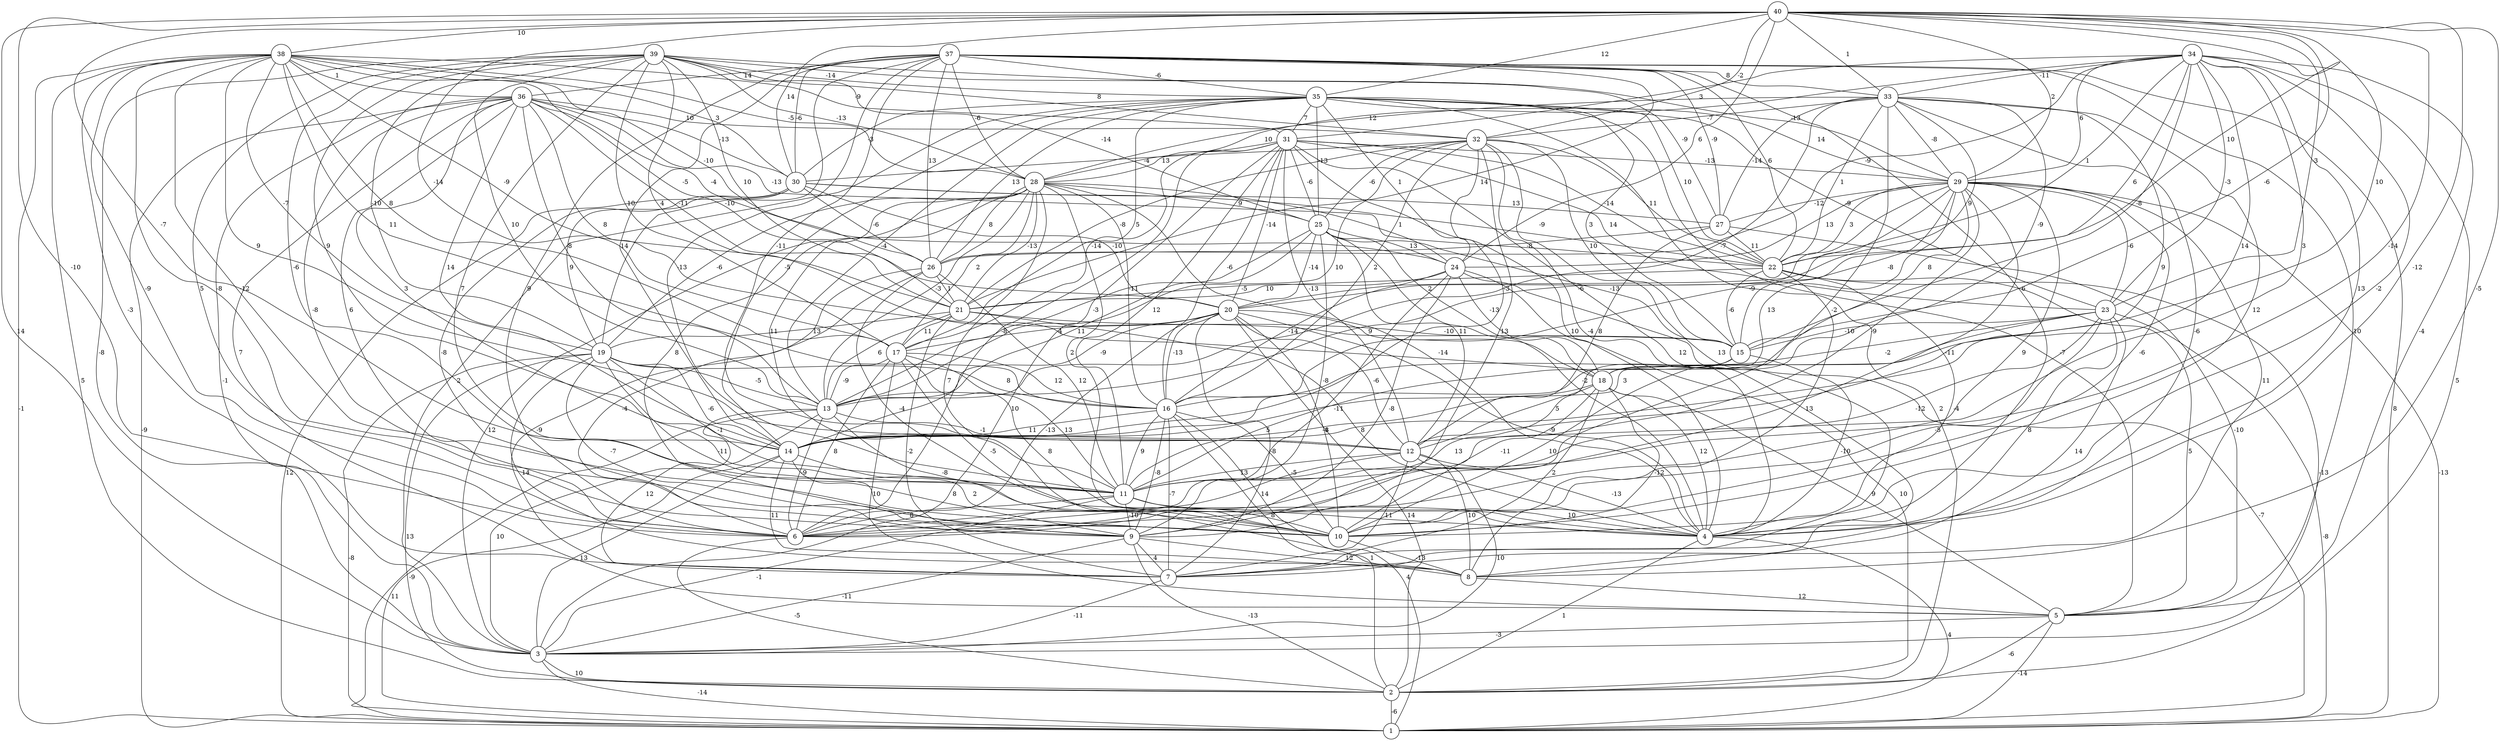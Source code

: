 graph { 
	 fontname="Helvetica,Arial,sans-serif" 
	 node [shape = circle]; 
	 40 -- 3 [label = "14"];
	 40 -- 4 [label = "-12"];
	 40 -- 6 [label = "-10"];
	 40 -- 8 [label = "-5"];
	 40 -- 11 [label = "-14"];
	 40 -- 14 [label = "-7"];
	 40 -- 15 [label = "-6"];
	 40 -- 17 [label = "-14"];
	 40 -- 18 [label = "10"];
	 40 -- 22 [label = "10"];
	 40 -- 23 [label = "-3"];
	 40 -- 24 [label = "6"];
	 40 -- 29 [label = "2"];
	 40 -- 30 [label = "14"];
	 40 -- 32 [label = "-2"];
	 40 -- 33 [label = "1"];
	 40 -- 35 [label = "12"];
	 40 -- 38 [label = "10"];
	 39 -- 3 [label = "-8"];
	 39 -- 6 [label = "5"];
	 39 -- 10 [label = "7"];
	 39 -- 11 [label = "-6"];
	 39 -- 13 [label = "10"];
	 39 -- 14 [label = "9"];
	 39 -- 17 [label = "10"];
	 39 -- 18 [label = "4"];
	 39 -- 19 [label = "-10"];
	 39 -- 21 [label = "10"];
	 39 -- 25 [label = "-14"];
	 39 -- 27 [label = "-9"];
	 39 -- 28 [label = "-13"];
	 39 -- 29 [label = "-13"];
	 39 -- 32 [label = "8"];
	 39 -- 35 [label = "-14"];
	 38 -- 1 [label = "-1"];
	 38 -- 2 [label = "5"];
	 38 -- 6 [label = "-9"];
	 38 -- 7 [label = "-3"];
	 38 -- 9 [label = "-8"];
	 38 -- 10 [label = "-12"];
	 38 -- 12 [label = "9"];
	 38 -- 16 [label = "11"];
	 38 -- 17 [label = "8"];
	 38 -- 19 [label = "-7"];
	 38 -- 20 [label = "-5"];
	 38 -- 21 [label = "-9"];
	 38 -- 26 [label = "-10"];
	 38 -- 28 [label = "-5"];
	 38 -- 30 [label = "3"];
	 38 -- 31 [label = "-9"];
	 38 -- 36 [label = "1"];
	 37 -- 1 [label = "8"];
	 37 -- 4 [label = "6"];
	 37 -- 5 [label = "10"];
	 37 -- 6 [label = "9"];
	 37 -- 11 [label = "-13"];
	 37 -- 12 [label = "-11"];
	 37 -- 14 [label = "14"];
	 37 -- 19 [label = "-10"];
	 37 -- 21 [label = "14"];
	 37 -- 22 [label = "6"];
	 37 -- 26 [label = "13"];
	 37 -- 27 [label = "-9"];
	 37 -- 28 [label = "-6"];
	 37 -- 30 [label = "-6"];
	 37 -- 33 [label = "8"];
	 37 -- 35 [label = "-6"];
	 37 -- 36 [label = "14"];
	 36 -- 1 [label = "-9"];
	 36 -- 3 [label = "-1"];
	 36 -- 5 [label = "7"];
	 36 -- 6 [label = "-8"];
	 36 -- 10 [label = "6"];
	 36 -- 11 [label = "3"];
	 36 -- 13 [label = "-8"];
	 36 -- 14 [label = "14"];
	 36 -- 15 [label = "8"];
	 36 -- 21 [label = "-11"];
	 36 -- 22 [label = "-13"];
	 36 -- 24 [label = "-4"];
	 36 -- 30 [label = "-13"];
	 36 -- 32 [label = "10"];
	 35 -- 2 [label = "2"];
	 35 -- 3 [label = "2"];
	 35 -- 5 [label = "-7"];
	 35 -- 13 [label = "-4"];
	 35 -- 14 [label = "-5"];
	 35 -- 15 [label = "3"];
	 35 -- 17 [label = "5"];
	 35 -- 22 [label = "10"];
	 35 -- 23 [label = "-9"];
	 35 -- 24 [label = "1"];
	 35 -- 25 [label = "-13"];
	 35 -- 26 [label = "13"];
	 35 -- 29 [label = "14"];
	 35 -- 30 [label = "-3"];
	 35 -- 31 [label = "7"];
	 34 -- 2 [label = "5"];
	 34 -- 4 [label = "13"];
	 34 -- 5 [label = "-4"];
	 34 -- 10 [label = "-2"];
	 34 -- 12 [label = "3"];
	 34 -- 14 [label = "14"];
	 34 -- 15 [label = "-8"];
	 34 -- 20 [label = "6"];
	 34 -- 22 [label = "1"];
	 34 -- 23 [label = "-3"];
	 34 -- 26 [label = "-9"];
	 34 -- 28 [label = "12"];
	 34 -- 29 [label = "6"];
	 34 -- 31 [label = "3"];
	 34 -- 33 [label = "-11"];
	 33 -- 6 [label = "-2"];
	 33 -- 7 [label = "-6"];
	 33 -- 10 [label = "12"];
	 33 -- 12 [label = "9"];
	 33 -- 13 [label = "-7"];
	 33 -- 18 [label = "-9"];
	 33 -- 20 [label = "9"];
	 33 -- 22 [label = "1"];
	 33 -- 27 [label = "-14"];
	 33 -- 28 [label = "10"];
	 33 -- 29 [label = "-8"];
	 33 -- 32 [label = "-7"];
	 32 -- 4 [label = "-4"];
	 32 -- 7 [label = "13"];
	 32 -- 9 [label = "13"];
	 32 -- 13 [label = "10"];
	 32 -- 14 [label = "-3"];
	 32 -- 15 [label = "10"];
	 32 -- 16 [label = "2"];
	 32 -- 21 [label = "-8"];
	 32 -- 22 [label = "11"];
	 32 -- 25 [label = "-6"];
	 32 -- 30 [label = "-4"];
	 31 -- 3 [label = "10"];
	 31 -- 4 [label = "10"];
	 31 -- 6 [label = "-8"];
	 31 -- 8 [label = "12"];
	 31 -- 11 [label = "12"];
	 31 -- 12 [label = "-13"];
	 31 -- 16 [label = "-6"];
	 31 -- 17 [label = "-14"];
	 31 -- 20 [label = "-14"];
	 31 -- 22 [label = "-14"];
	 31 -- 23 [label = "14"];
	 31 -- 25 [label = "-6"];
	 31 -- 28 [label = "13"];
	 31 -- 29 [label = "-13"];
	 30 -- 1 [label = "12"];
	 30 -- 9 [label = "-8"];
	 30 -- 19 [label = "9"];
	 30 -- 20 [label = "-10"];
	 30 -- 22 [label = "-9"];
	 30 -- 26 [label = "-6"];
	 30 -- 27 [label = "13"];
	 29 -- 1 [label = "-13"];
	 29 -- 6 [label = "-11"];
	 29 -- 7 [label = "11"];
	 29 -- 9 [label = "9"];
	 29 -- 10 [label = "-6"];
	 29 -- 11 [label = "-9"];
	 29 -- 13 [label = "-6"];
	 29 -- 14 [label = "13"];
	 29 -- 15 [label = "-8"];
	 29 -- 16 [label = "-9"];
	 29 -- 18 [label = "8"];
	 29 -- 22 [label = "3"];
	 29 -- 23 [label = "-6"];
	 29 -- 24 [label = "13"];
	 29 -- 27 [label = "-12"];
	 28 -- 3 [label = "12"];
	 28 -- 4 [label = "-14"];
	 28 -- 8 [label = "7"];
	 28 -- 9 [label = "8"];
	 28 -- 10 [label = "2"];
	 28 -- 11 [label = "11"];
	 28 -- 13 [label = "-3"];
	 28 -- 16 [label = "-11"];
	 28 -- 17 [label = "2"];
	 28 -- 19 [label = "-6"];
	 28 -- 21 [label = "-13"];
	 28 -- 24 [label = "1"];
	 28 -- 25 [label = "9"];
	 28 -- 26 [label = "8"];
	 27 -- 5 [label = "-10"];
	 27 -- 12 [label = "8"];
	 27 -- 22 [label = "11"];
	 27 -- 26 [label = "-8"];
	 26 -- 4 [label = "-4"];
	 26 -- 6 [label = "-4"];
	 26 -- 7 [label = "-9"];
	 26 -- 11 [label = "12"];
	 26 -- 21 [label = "1"];
	 25 -- 4 [label = "-2"];
	 25 -- 9 [label = "-8"];
	 25 -- 12 [label = "11"];
	 25 -- 13 [label = "-3"];
	 25 -- 14 [label = "11"];
	 25 -- 15 [label = "-13"];
	 25 -- 18 [label = "2"];
	 25 -- 20 [label = "-14"];
	 25 -- 24 [label = "13"];
	 24 -- 1 [label = "-7"];
	 24 -- 2 [label = "10"];
	 24 -- 6 [label = "-11"];
	 24 -- 9 [label = "-8"];
	 24 -- 16 [label = "-14"];
	 24 -- 18 [label = "-13"];
	 24 -- 21 [label = "-5"];
	 23 -- 1 [label = "-8"];
	 23 -- 4 [label = "8"];
	 23 -- 8 [label = "14"];
	 23 -- 10 [label = "-5"];
	 23 -- 11 [label = "-12"];
	 23 -- 14 [label = "3"];
	 23 -- 15 [label = "-10"];
	 23 -- 16 [label = "-2"];
	 22 -- 3 [label = "-13"];
	 22 -- 4 [label = "-4"];
	 22 -- 5 [label = "5"];
	 22 -- 10 [label = "13"];
	 22 -- 15 [label = "-6"];
	 22 -- 21 [label = "10"];
	 21 -- 4 [label = "8"];
	 21 -- 7 [label = "-2"];
	 21 -- 13 [label = "6"];
	 21 -- 15 [label = "-10"];
	 21 -- 17 [label = "11"];
	 21 -- 19 [label = "13"];
	 20 -- 2 [label = "14"];
	 20 -- 4 [label = "-9"];
	 20 -- 6 [label = "-13"];
	 20 -- 7 [label = "-8"];
	 20 -- 10 [label = "3"];
	 20 -- 12 [label = "-6"];
	 20 -- 13 [label = "-9"];
	 20 -- 16 [label = "-13"];
	 20 -- 17 [label = "4"];
	 20 -- 18 [label = "9"];
	 19 -- 1 [label = "-8"];
	 19 -- 2 [label = "13"];
	 19 -- 4 [label = "-11"];
	 19 -- 8 [label = "14"];
	 19 -- 9 [label = "-7"];
	 19 -- 11 [label = "-1"];
	 19 -- 13 [label = "-5"];
	 19 -- 14 [label = "-6"];
	 19 -- 16 [label = "8"];
	 18 -- 4 [label = "12"];
	 18 -- 5 [label = "9"];
	 18 -- 7 [label = "2"];
	 18 -- 8 [label = "-12"];
	 18 -- 10 [label = "-11"];
	 18 -- 11 [label = "-4"];
	 18 -- 12 [label = "5"];
	 17 -- 4 [label = "8"];
	 17 -- 5 [label = "10"];
	 17 -- 6 [label = "8"];
	 17 -- 10 [label = "-5"];
	 17 -- 11 [label = "13"];
	 17 -- 13 [label = "-9"];
	 17 -- 16 [label = "12"];
	 16 -- 1 [label = "4"];
	 16 -- 2 [label = "1"];
	 16 -- 7 [label = "-7"];
	 16 -- 9 [label = "-8"];
	 16 -- 10 [label = "-5"];
	 16 -- 11 [label = "9"];
	 16 -- 14 [label = "11"];
	 15 -- 4 [label = "-10"];
	 15 -- 6 [label = "13"];
	 15 -- 10 [label = "10"];
	 15 -- 11 [label = "5"];
	 14 -- 1 [label = "11"];
	 14 -- 3 [label = "13"];
	 14 -- 8 [label = "11"];
	 14 -- 9 [label = "8"];
	 14 -- 10 [label = "2"];
	 13 -- 1 [label = "-9"];
	 13 -- 3 [label = "10"];
	 13 -- 6 [label = "-9"];
	 13 -- 7 [label = "12"];
	 13 -- 10 [label = "-8"];
	 13 -- 12 [label = "-1"];
	 12 -- 3 [label = "10"];
	 12 -- 4 [label = "-13"];
	 12 -- 6 [label = "14"];
	 12 -- 7 [label = "11"];
	 12 -- 8 [label = "10"];
	 12 -- 11 [label = "13"];
	 11 -- 3 [label = "-1"];
	 11 -- 4 [label = "10"];
	 11 -- 6 [label = "8"];
	 11 -- 9 [label = "-10"];
	 11 -- 10 [label = "8"];
	 10 -- 8 [label = "-13"];
	 9 -- 2 [label = "-13"];
	 9 -- 3 [label = "-11"];
	 9 -- 7 [label = "4"];
	 9 -- 8 [label = "12"];
	 8 -- 5 [label = "12"];
	 7 -- 3 [label = "-11"];
	 6 -- 2 [label = "-5"];
	 5 -- 1 [label = "-14"];
	 5 -- 2 [label = "-6"];
	 5 -- 3 [label = "-3"];
	 4 -- 1 [label = "4"];
	 4 -- 2 [label = "1"];
	 3 -- 1 [label = "-14"];
	 3 -- 2 [label = "10"];
	 2 -- 1 [label = "-6"];
	 1;
	 2;
	 3;
	 4;
	 5;
	 6;
	 7;
	 8;
	 9;
	 10;
	 11;
	 12;
	 13;
	 14;
	 15;
	 16;
	 17;
	 18;
	 19;
	 20;
	 21;
	 22;
	 23;
	 24;
	 25;
	 26;
	 27;
	 28;
	 29;
	 30;
	 31;
	 32;
	 33;
	 34;
	 35;
	 36;
	 37;
	 38;
	 39;
	 40;
}
